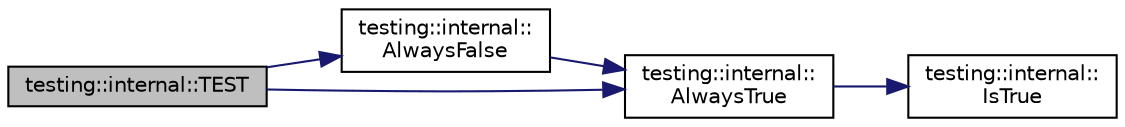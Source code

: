 digraph "testing::internal::TEST"
{
 // LATEX_PDF_SIZE
  bgcolor="transparent";
  edge [fontname="Helvetica",fontsize="10",labelfontname="Helvetica",labelfontsize="10"];
  node [fontname="Helvetica",fontsize="10",shape=record];
  rankdir="LR";
  Node1 [label="testing::internal::TEST",height=0.2,width=0.4,color="black", fillcolor="grey75", style="filled", fontcolor="black",tooltip=" "];
  Node1 -> Node2 [color="midnightblue",fontsize="10",style="solid",fontname="Helvetica"];
  Node2 [label="testing::internal::\lAlwaysFalse",height=0.2,width=0.4,color="black",URL="$namespacetesting_1_1internal.html#a4b24c851ab13569b1b15b3d259b60d2e",tooltip=" "];
  Node2 -> Node3 [color="midnightblue",fontsize="10",style="solid",fontname="Helvetica"];
  Node3 [label="testing::internal::\lAlwaysTrue",height=0.2,width=0.4,color="black",URL="$namespacetesting_1_1internal.html#a922c9da63cd4bf94fc473b9ecac76414",tooltip=" "];
  Node3 -> Node4 [color="midnightblue",fontsize="10",style="solid",fontname="Helvetica"];
  Node4 [label="testing::internal::\lIsTrue",height=0.2,width=0.4,color="black",URL="$namespacetesting_1_1internal.html#a527b9bcc13669b9a16400c8514266254",tooltip=" "];
  Node1 -> Node3 [color="midnightblue",fontsize="10",style="solid",fontname="Helvetica"];
}
